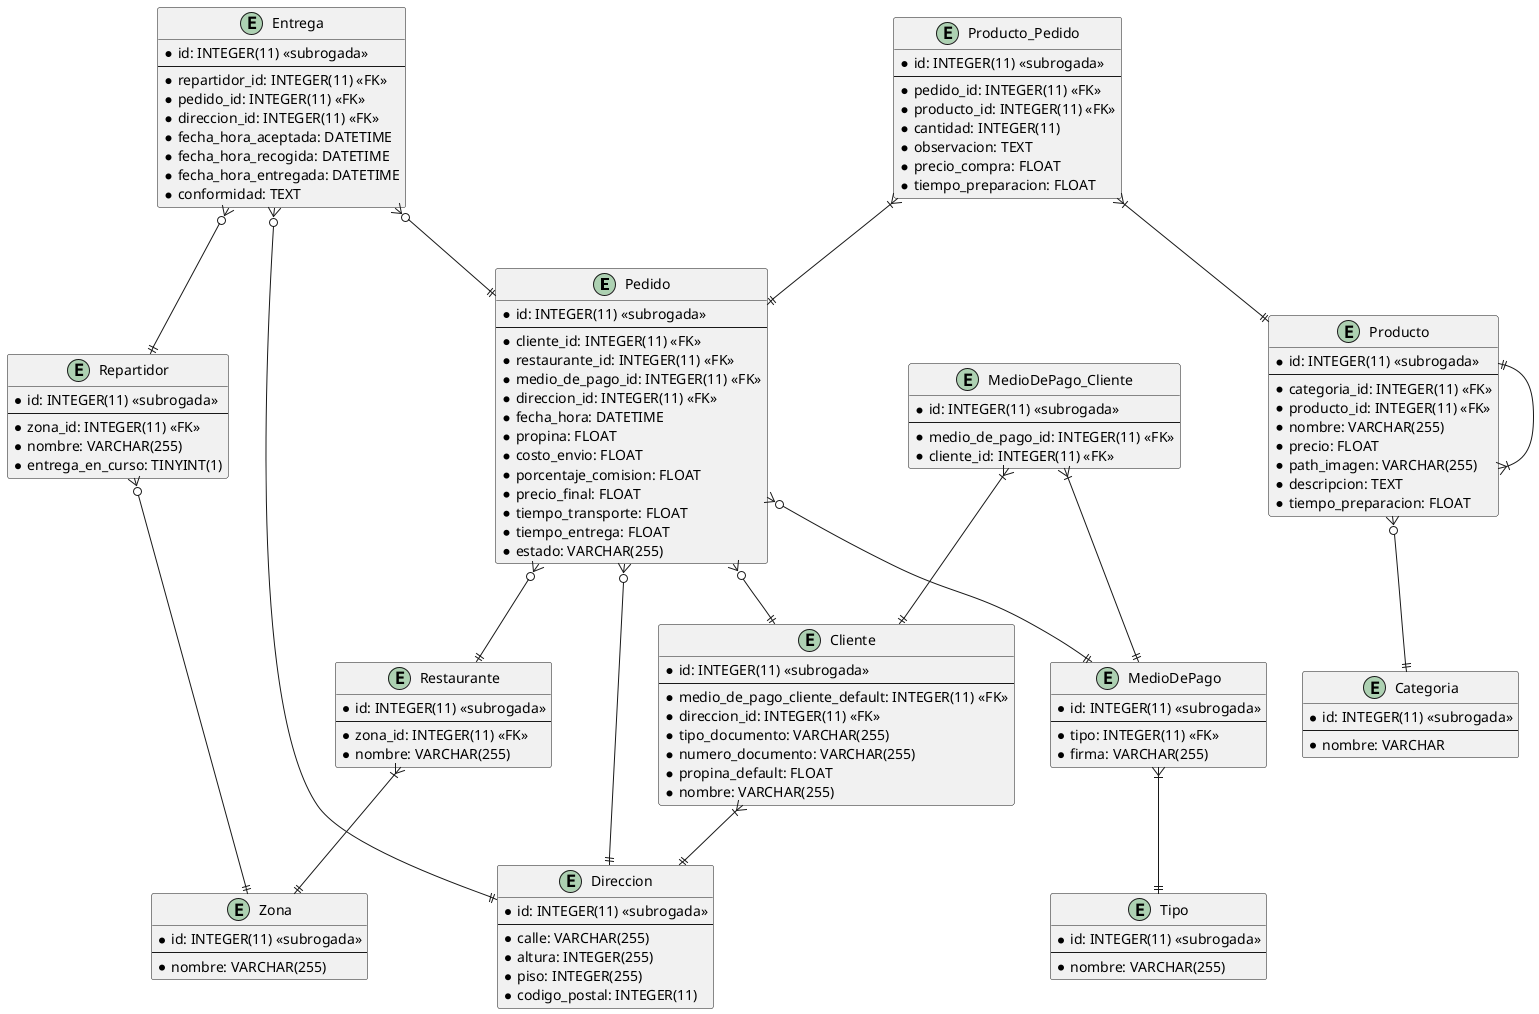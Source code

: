 @startuml lentti

entity Pedido {
* id: INTEGER(11) <<subrogada>>
--
* cliente_id: INTEGER(11) <<FK>>
* restaurante_id: INTEGER(11) <<FK>>
* medio_de_pago_id: INTEGER(11) <<FK>>
* direccion_id: INTEGER(11) <<FK>>
* fecha_hora: DATETIME
* propina: FLOAT
* costo_envio: FLOAT
* porcentaje_comision: FLOAT
* precio_final: FLOAT
* tiempo_transporte: FLOAT
* tiempo_entrega: FLOAT
* estado: VARCHAR(255)
}

entity Producto_Pedido {
* id: INTEGER(11) <<subrogada>>
--
* pedido_id: INTEGER(11) <<FK>>
* producto_id: INTEGER(11) <<FK>>
* cantidad: INTEGER(11)
* observacion: TEXT
* precio_compra: FLOAT
* tiempo_preparacion: FLOAT
}

entity MedioDePago {
* id: INTEGER(11) <<subrogada>>
--
* tipo: INTEGER(11) <<FK>>
* firma: VARCHAR(255)
}

entity Tipo {
* id: INTEGER(11) <<subrogada>>
--
* nombre: VARCHAR(255)  
}

entity Direccion {
* id: INTEGER(11) <<subrogada>>
--
* calle: VARCHAR(255)
* altura: INTEGER(255)
* piso: INTEGER(255)
* codigo_postal: INTEGER(11)
}

entity Cliente {
* id: INTEGER(11) <<subrogada>>
--
* medio_de_pago_cliente_default: INTEGER(11) <<FK>>
* direccion_id: INTEGER(11) <<FK>>
* tipo_documento: VARCHAR(255)
* numero_documento: VARCHAR(255)
* propina_default: FLOAT
* nombre: VARCHAR(255)
}

entity MedioDePago_Cliente {
* id: INTEGER(11) <<subrogada>>
--
* medio_de_pago_id: INTEGER(11) <<FK>>
* cliente_id: INTEGER(11) <<FK>>
}


entity Producto {
* id: INTEGER(11) <<subrogada>>
--
* categoria_id: INTEGER(11) <<FK>>
* producto_id: INTEGER(11) <<FK>>
* nombre: VARCHAR(255)
* precio: FLOAT
* path_imagen: VARCHAR(255)
* descripcion: TEXT
* tiempo_preparacion: FLOAT
}

entity Categoria {
* id: INTEGER(11) <<subrogada>>
--
* nombre: VARCHAR    
}

entity Restaurante {
* id: INTEGER(11) <<subrogada>>
--
* zona_id: INTEGER(11) <<FK>>
* nombre: VARCHAR(255)
}

entity Entrega {
* id: INTEGER(11) <<subrogada>>
--
* repartidor_id: INTEGER(11) <<FK>>
* pedido_id: INTEGER(11) <<FK>>
* direccion_id: INTEGER(11) <<FK>>
* fecha_hora_aceptada: DATETIME
* fecha_hora_recogida: DATETIME
* fecha_hora_entregada: DATETIME
* conformidad: TEXT
}

entity Repartidor {
* id: INTEGER(11) <<subrogada>>
--
* zona_id: INTEGER(11) <<FK>>
* nombre: VARCHAR(255)
* entrega_en_curso: TINYINT(1)
}

entity Zona {
* id: INTEGER(11) <<subrogada>>
--
* nombre: VARCHAR(255)
}

Pedido }o--|| Cliente
Pedido }o--|| Restaurante
Pedido }o--|| MedioDePago
Pedido }o--|| Direccion

Producto_Pedido }|--|| Pedido
Producto_Pedido }|--|| Producto

MedioDePago }|--|| Tipo

Producto }o--|| Categoria
Producto ||--|{ Producto

Restaurante }|--|| Zona

Entrega }o--|| Repartidor
Entrega }o--|| Pedido
Entrega }o--|| Direccion

Repartidor }o--|| Zona

Cliente }|--|| Direccion

MedioDePago_Cliente }|--|| MedioDePago
MedioDePago_Cliente }|--|| Cliente
@enduml